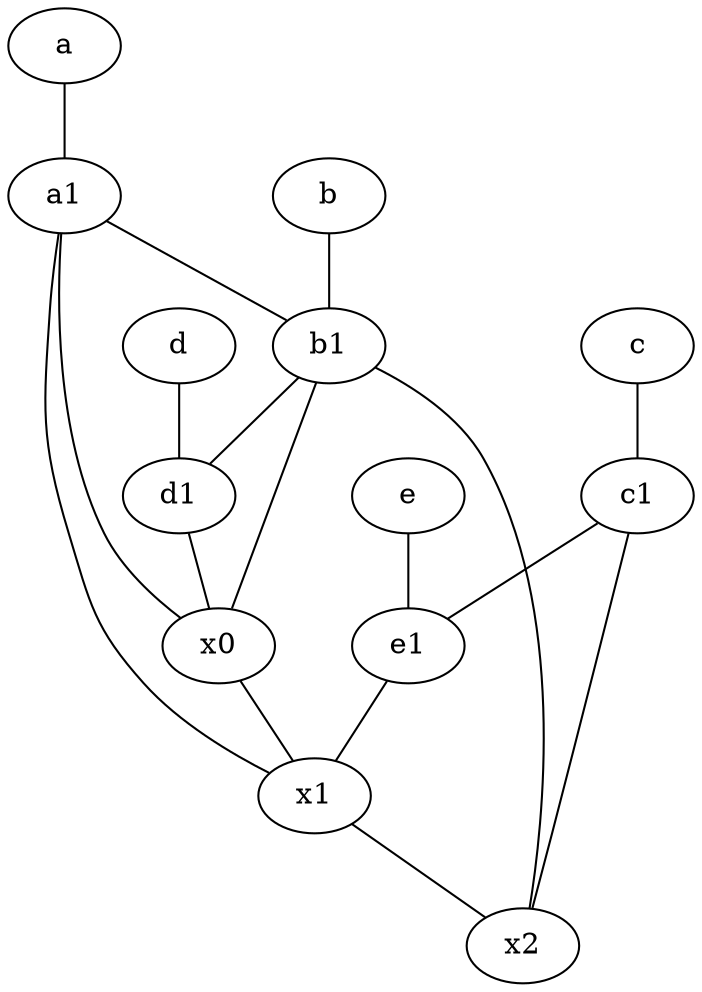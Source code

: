 graph {
	node [labelfontsize=50]
	a [labelfontsize=50 pos="8,2!"]
	c1 [labelfontsize=50 pos="4.5,3!"]
	e [labelfontsize=50 pos="7,9!"]
	d1 [labelfontsize=50 pos="3,5!"]
	a1 [labelfontsize=50 pos="8,3!"]
	b [labelfontsize=50 pos="10,4!"]
	c [labelfontsize=50 pos="4.5,2!"]
	d [labelfontsize=50 pos="2,5!"]
	x0 [labelfontsize=50]
	x2 [labelfontsize=50]
	e1 [labelfontsize=50 pos="7,7!"]
	b1 [labelfontsize=50 pos="9,4!"]
	x1 [labelfontsize=50]
	e -- e1
	e1 -- x1
	b -- b1
	c1 -- e1
	d1 -- x0
	x0 -- x1
	d -- d1
	a1 -- x1
	c -- c1
	b1 -- d1
	b1 -- x0
	a -- a1
	x1 -- x2
	c1 -- x2
	b1 -- x2
	a1 -- b1
	a1 -- x0
}
